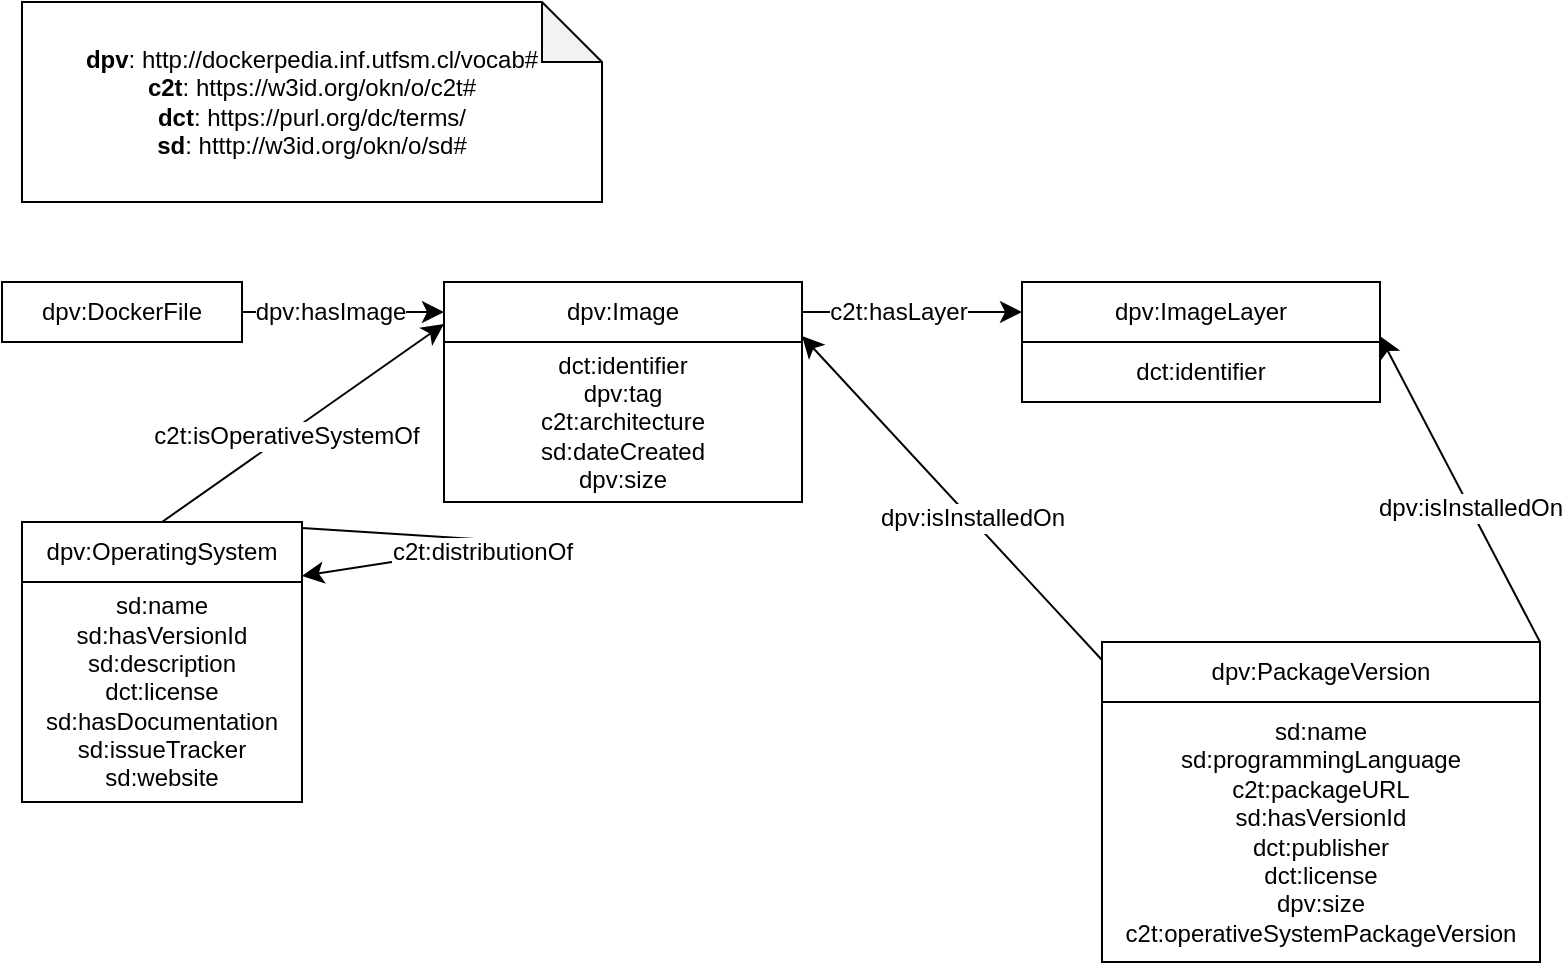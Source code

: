 <mxfile version="20.0.4" type="google"><diagram id="mflm_2lkKmyL6YEAWCGN" name="Page-1"><mxGraphModel dx="1118" dy="517" grid="1" gridSize="10" guides="1" tooltips="1" connect="1" arrows="1" fold="1" page="1" pageScale="1" pageWidth="827" pageHeight="1169" math="0" shadow="0"><root><mxCell id="0"/><mxCell id="1" parent="0"/><mxCell id="ynnAbfy0IaoED8WUiVwr-1" value="dpv:DockerFile" style="rounded=0;whiteSpace=wrap;html=1;snapToPoint=1;points=[[0.1,0],[0.2,0],[0.3,0],[0.4,0],[0.5,0],[0.6,0],[0.7,0],[0.8,0],[0.9,0],[0,0.1],[0,0.3],[0,0.5],[0,0.7],[0,0.9],[0.1,1],[0.2,1],[0.3,1],[0.4,1],[0.5,1],[0.6,1],[0.7,1],[0.8,1],[0.9,1],[1,0.1],[1,0.3],[1,0.5],[1,0.7],[1,0.9]];" parent="1" vertex="1"><mxGeometry x="30" y="180.0" width="120" height="30" as="geometry"/></mxCell><mxCell id="i-JLU4GLdLrdHiigFXeH-3" value="&lt;div&gt;&lt;b&gt;dpv&lt;/b&gt;: http://dockerpedia.inf.utfsm.cl/vocab#&lt;/div&gt;&lt;div&gt;&lt;div&gt;&lt;b&gt;c2t&lt;/b&gt;: https://w3id.org/okn/o/c2t#&lt;/div&gt;&lt;/div&gt;&lt;div&gt;&lt;div&gt;&lt;b&gt;dct&lt;/b&gt;: https://purl.org/dc/terms/&lt;/div&gt;&lt;/div&gt;&lt;div&gt;&lt;b&gt;sd&lt;/b&gt;: htttp://w3id.org/okn/o/sd#&lt;/div&gt;" style="shape=note;whiteSpace=wrap;html=1;backgroundOutline=1;darkOpacity=0.05;" parent="1" vertex="1"><mxGeometry x="40" y="40" width="290" height="100" as="geometry"/></mxCell><mxCell id="otelCPc3OrIaJbJQ1xuU-1" value="dct:identifier&lt;br&gt;dpv:tag&lt;br&gt;c2t:architecture&lt;br&gt;sd:dateCreated&lt;br&gt;dpv:size" style="rounded=0;whiteSpace=wrap;html=1;snapToPoint=1;points=[[0.1,0],[0.2,0],[0.3,0],[0.4,0],[0.5,0],[0.6,0],[0.7,0],[0.8,0],[0.9,0],[0,0.1],[0,0.3],[0,0.5],[0,0.7],[0,0.9],[0.1,1],[0.2,1],[0.3,1],[0.4,1],[0.5,1],[0.6,1],[0.7,1],[0.8,1],[0.9,1],[1,0.1],[1,0.3],[1,0.5],[1,0.7],[1,0.9]];" parent="1" vertex="1"><mxGeometry x="251" y="210" width="179" height="80" as="geometry"/></mxCell><mxCell id="otelCPc3OrIaJbJQ1xuU-2" value="dpv:Image" style="rounded=0;whiteSpace=wrap;html=1;snapToPoint=1;points=[[0.1,0],[0.2,0],[0.3,0],[0.4,0],[0.5,0],[0.6,0],[0.7,0],[0.8,0],[0.9,0],[0,0.1],[0,0.3],[0,0.5],[0,0.7],[0,0.9],[0.1,1],[0.2,1],[0.3,1],[0.4,1],[0.5,1],[0.6,1],[0.7,1],[0.8,1],[0.9,1],[1,0.1],[1,0.3],[1,0.5],[1,0.7],[1,0.9]];" parent="1" vertex="1"><mxGeometry x="251" y="180.0" width="179" height="30" as="geometry"/></mxCell><mxCell id="otelCPc3OrIaJbJQ1xuU-3" value="dct:identifier&lt;br&gt;" style="rounded=0;whiteSpace=wrap;html=1;snapToPoint=1;points=[[0.1,0],[0.2,0],[0.3,0],[0.4,0],[0.5,0],[0.6,0],[0.7,0],[0.8,0],[0.9,0],[0,0.1],[0,0.3],[0,0.5],[0,0.7],[0,0.9],[0.1,1],[0.2,1],[0.3,1],[0.4,1],[0.5,1],[0.6,1],[0.7,1],[0.8,1],[0.9,1],[1,0.1],[1,0.3],[1,0.5],[1,0.7],[1,0.9]];" parent="1" vertex="1"><mxGeometry x="540" y="210" width="179" height="30" as="geometry"/></mxCell><mxCell id="otelCPc3OrIaJbJQ1xuU-4" value="dpv:ImageLayer" style="rounded=0;whiteSpace=wrap;html=1;snapToPoint=1;points=[[0.1,0],[0.2,0],[0.3,0],[0.4,0],[0.5,0],[0.6,0],[0.7,0],[0.8,0],[0.9,0],[0,0.1],[0,0.3],[0,0.5],[0,0.7],[0,0.9],[0.1,1],[0.2,1],[0.3,1],[0.4,1],[0.5,1],[0.6,1],[0.7,1],[0.8,1],[0.9,1],[1,0.1],[1,0.3],[1,0.5],[1,0.7],[1,0.9]];" parent="1" vertex="1"><mxGeometry x="540" y="180.0" width="179" height="30" as="geometry"/></mxCell><mxCell id="otelCPc3OrIaJbJQ1xuU-6" value="sd:name&lt;br&gt;sd:programmingLanguage&lt;br&gt;c2t:packageURL&lt;br&gt;sd:hasVersionId&lt;br&gt;dct:publisher&lt;br&gt;dct:license&lt;br&gt;dpv:size&lt;br&gt;c2t:operativeSystemPackageVersion" style="rounded=0;whiteSpace=wrap;html=1;snapToPoint=1;points=[[0.1,0],[0.2,0],[0.3,0],[0.4,0],[0.5,0],[0.6,0],[0.7,0],[0.8,0],[0.9,0],[0,0.1],[0,0.3],[0,0.5],[0,0.7],[0,0.9],[0.1,1],[0.2,1],[0.3,1],[0.4,1],[0.5,1],[0.6,1],[0.7,1],[0.8,1],[0.9,1],[1,0.1],[1,0.3],[1,0.5],[1,0.7],[1,0.9]];" parent="1" vertex="1"><mxGeometry x="580" y="390" width="219" height="130" as="geometry"/></mxCell><mxCell id="otelCPc3OrIaJbJQ1xuU-7" value="dpv:PackageVersion" style="rounded=0;whiteSpace=wrap;html=1;snapToPoint=1;points=[[0.1,0],[0.2,0],[0.3,0],[0.4,0],[0.5,0],[0.6,0],[0.7,0],[0.8,0],[0.9,0],[0,0.1],[0,0.3],[0,0.5],[0,0.7],[0,0.9],[0.1,1],[0.2,1],[0.3,1],[0.4,1],[0.5,1],[0.6,1],[0.7,1],[0.8,1],[0.9,1],[1,0.1],[1,0.3],[1,0.5],[1,0.7],[1,0.9]];" parent="1" vertex="1"><mxGeometry x="580" y="360" width="219" height="30" as="geometry"/></mxCell><mxCell id="KQOHaqvcbEtSeWsuIo5N-1" value="" style="endArrow=classic;html=1;exitX=1;exitY=0.5;exitDx=0;exitDy=0;endSize=8;arcSize=0;rounded=0;entryX=0;entryY=0.5;entryDx=0;entryDy=0;" parent="1" source="ynnAbfy0IaoED8WUiVwr-1" target="otelCPc3OrIaJbJQ1xuU-2" edge="1"><mxGeometry width="50" height="50" relative="1" as="geometry"><mxPoint x="340" y="320" as="sourcePoint"/><mxPoint x="537" y="320" as="targetPoint"/></mxGeometry></mxCell><mxCell id="KQOHaqvcbEtSeWsuIo5N-2" value="dpv:hasImage" style="text;html=1;align=center;verticalAlign=middle;resizable=0;points=[];labelBackgroundColor=#ffffff;" parent="KQOHaqvcbEtSeWsuIo5N-1" connectable="0" vertex="1"><mxGeometry x="-0.127" relative="1" as="geometry"><mxPoint as="offset"/></mxGeometry></mxCell><mxCell id="KQOHaqvcbEtSeWsuIo5N-4" value="" style="endArrow=classic;html=1;endSize=8;arcSize=0;rounded=0;exitX=1;exitY=0.5;exitDx=0;exitDy=0;entryX=0;entryY=0.5;entryDx=0;entryDy=0;" parent="1" source="otelCPc3OrIaJbJQ1xuU-2" target="otelCPc3OrIaJbJQ1xuU-4" edge="1"><mxGeometry width="50" height="50" relative="1" as="geometry"><mxPoint x="470" y="140" as="sourcePoint"/><mxPoint x="480" y="140" as="targetPoint"/></mxGeometry></mxCell><mxCell id="KQOHaqvcbEtSeWsuIo5N-5" value="c2t:hasLayer" style="text;html=1;align=center;verticalAlign=middle;resizable=0;points=[];labelBackgroundColor=#ffffff;" parent="KQOHaqvcbEtSeWsuIo5N-4" connectable="0" vertex="1"><mxGeometry x="-0.127" relative="1" as="geometry"><mxPoint as="offset"/></mxGeometry></mxCell><mxCell id="KQOHaqvcbEtSeWsuIo5N-10" value="" style="endArrow=classic;html=1;exitX=0;exitY=0.3;exitDx=0;exitDy=0;entryX=1;entryY=0.9;entryDx=0;entryDy=0;endSize=8;arcSize=0;rounded=0;" parent="1" source="otelCPc3OrIaJbJQ1xuU-7" target="otelCPc3OrIaJbJQ1xuU-2" edge="1"><mxGeometry width="50" height="50" relative="1" as="geometry"><mxPoint x="190" y="265.0" as="sourcePoint"/><mxPoint x="330" y="265" as="targetPoint"/></mxGeometry></mxCell><mxCell id="KQOHaqvcbEtSeWsuIo5N-11" value="dpv:isInstalledOn" style="text;html=1;align=center;verticalAlign=middle;resizable=0;points=[];labelBackgroundColor=#ffffff;" parent="KQOHaqvcbEtSeWsuIo5N-10" connectable="0" vertex="1"><mxGeometry x="-0.127" relative="1" as="geometry"><mxPoint as="offset"/></mxGeometry></mxCell><mxCell id="q0lWVw4s9Eme_InMNMiY-1" value="dpv:OperatingSystem" style="rounded=0;whiteSpace=wrap;html=1;snapToPoint=1;points=[[0.1,0],[0.2,0],[0.3,0],[0.4,0],[0.5,0],[0.6,0],[0.7,0],[0.8,0],[0.9,0],[0,0.1],[0,0.3],[0,0.5],[0,0.7],[0,0.9],[0.1,1],[0.2,1],[0.3,1],[0.4,1],[0.5,1],[0.6,1],[0.7,1],[0.8,1],[0.9,1],[1,0.1],[1,0.3],[1,0.5],[1,0.7],[1,0.9]];" vertex="1" parent="1"><mxGeometry x="40" y="300" width="140" height="30" as="geometry"/></mxCell><mxCell id="q0lWVw4s9Eme_InMNMiY-8" value="" style="endArrow=classic;html=1;endSize=8;arcSize=0;rounded=0;exitX=1;exitY=0.1;exitDx=0;exitDy=0;entryX=1;entryY=0.9;entryDx=0;entryDy=0;" edge="1" parent="1" source="q0lWVw4s9Eme_InMNMiY-1" target="q0lWVw4s9Eme_InMNMiY-1"><mxGeometry width="50" height="50" relative="1" as="geometry"><mxPoint x="63" y="450" as="sourcePoint"/><mxPoint x="200" y="330" as="targetPoint"/><Array as="points"><mxPoint x="290" y="310"/></Array></mxGeometry></mxCell><mxCell id="q0lWVw4s9Eme_InMNMiY-9" value="c2t:distributionOf" style="text;html=1;align=center;verticalAlign=middle;resizable=0;points=[];labelBackgroundColor=#ffffff;" connectable="0" vertex="1" parent="q0lWVw4s9Eme_InMNMiY-8"><mxGeometry x="-0.127" relative="1" as="geometry"><mxPoint x="-7" y="6" as="offset"/></mxGeometry></mxCell><mxCell id="q0lWVw4s9Eme_InMNMiY-10" value="" style="endArrow=classic;html=1;endSize=8;arcSize=0;rounded=0;entryX=0;entryY=0.7;entryDx=0;entryDy=0;exitX=0.5;exitY=0;exitDx=0;exitDy=0;" edge="1" parent="1" source="q0lWVw4s9Eme_InMNMiY-1" target="otelCPc3OrIaJbJQ1xuU-2"><mxGeometry width="50" height="50" relative="1" as="geometry"><mxPoint x="100" y="240" as="sourcePoint"/><mxPoint x="271" y="215.0" as="targetPoint"/></mxGeometry></mxCell><mxCell id="q0lWVw4s9Eme_InMNMiY-11" value="c2t:isOperativeSystemOf" style="text;html=1;align=center;verticalAlign=middle;resizable=0;points=[];labelBackgroundColor=#ffffff;" connectable="0" vertex="1" parent="q0lWVw4s9Eme_InMNMiY-10"><mxGeometry x="-0.127" relative="1" as="geometry"><mxPoint as="offset"/></mxGeometry></mxCell><mxCell id="q0lWVw4s9Eme_InMNMiY-12" value="sd:name&lt;br&gt;sd:hasVersionId&lt;br&gt;sd:description&lt;br&gt;dct:license&lt;br&gt;sd:hasDocumentation&lt;br&gt;sd:issueTracker&lt;br&gt;sd:website" style="rounded=0;whiteSpace=wrap;html=1;snapToPoint=1;points=[[0.1,0],[0.2,0],[0.3,0],[0.4,0],[0.5,0],[0.6,0],[0.7,0],[0.8,0],[0.9,0],[0,0.1],[0,0.3],[0,0.5],[0,0.7],[0,0.9],[0.1,1],[0.2,1],[0.3,1],[0.4,1],[0.5,1],[0.6,1],[0.7,1],[0.8,1],[0.9,1],[1,0.1],[1,0.3],[1,0.5],[1,0.7],[1,0.9]];" vertex="1" parent="1"><mxGeometry x="40" y="330" width="140" height="110" as="geometry"/></mxCell><mxCell id="N4DJ8Iyf5yIazlyMiYH5-1" value="" style="endArrow=classic;html=1;exitX=0;exitY=0.3;exitDx=0;exitDy=0;entryX=1;entryY=0.9;entryDx=0;entryDy=0;endSize=8;arcSize=0;rounded=0;" edge="1" parent="1" target="otelCPc3OrIaJbJQ1xuU-4"><mxGeometry width="50" height="50" relative="1" as="geometry"><mxPoint x="799" y="360" as="sourcePoint"/><mxPoint x="649" y="198.0" as="targetPoint"/></mxGeometry></mxCell><mxCell id="N4DJ8Iyf5yIazlyMiYH5-2" value="dpv:isInstalledOn" style="text;html=1;align=center;verticalAlign=middle;resizable=0;points=[];labelBackgroundColor=#ffffff;" connectable="0" vertex="1" parent="N4DJ8Iyf5yIazlyMiYH5-1"><mxGeometry x="-0.127" relative="1" as="geometry"><mxPoint as="offset"/></mxGeometry></mxCell></root></mxGraphModel></diagram></mxfile>